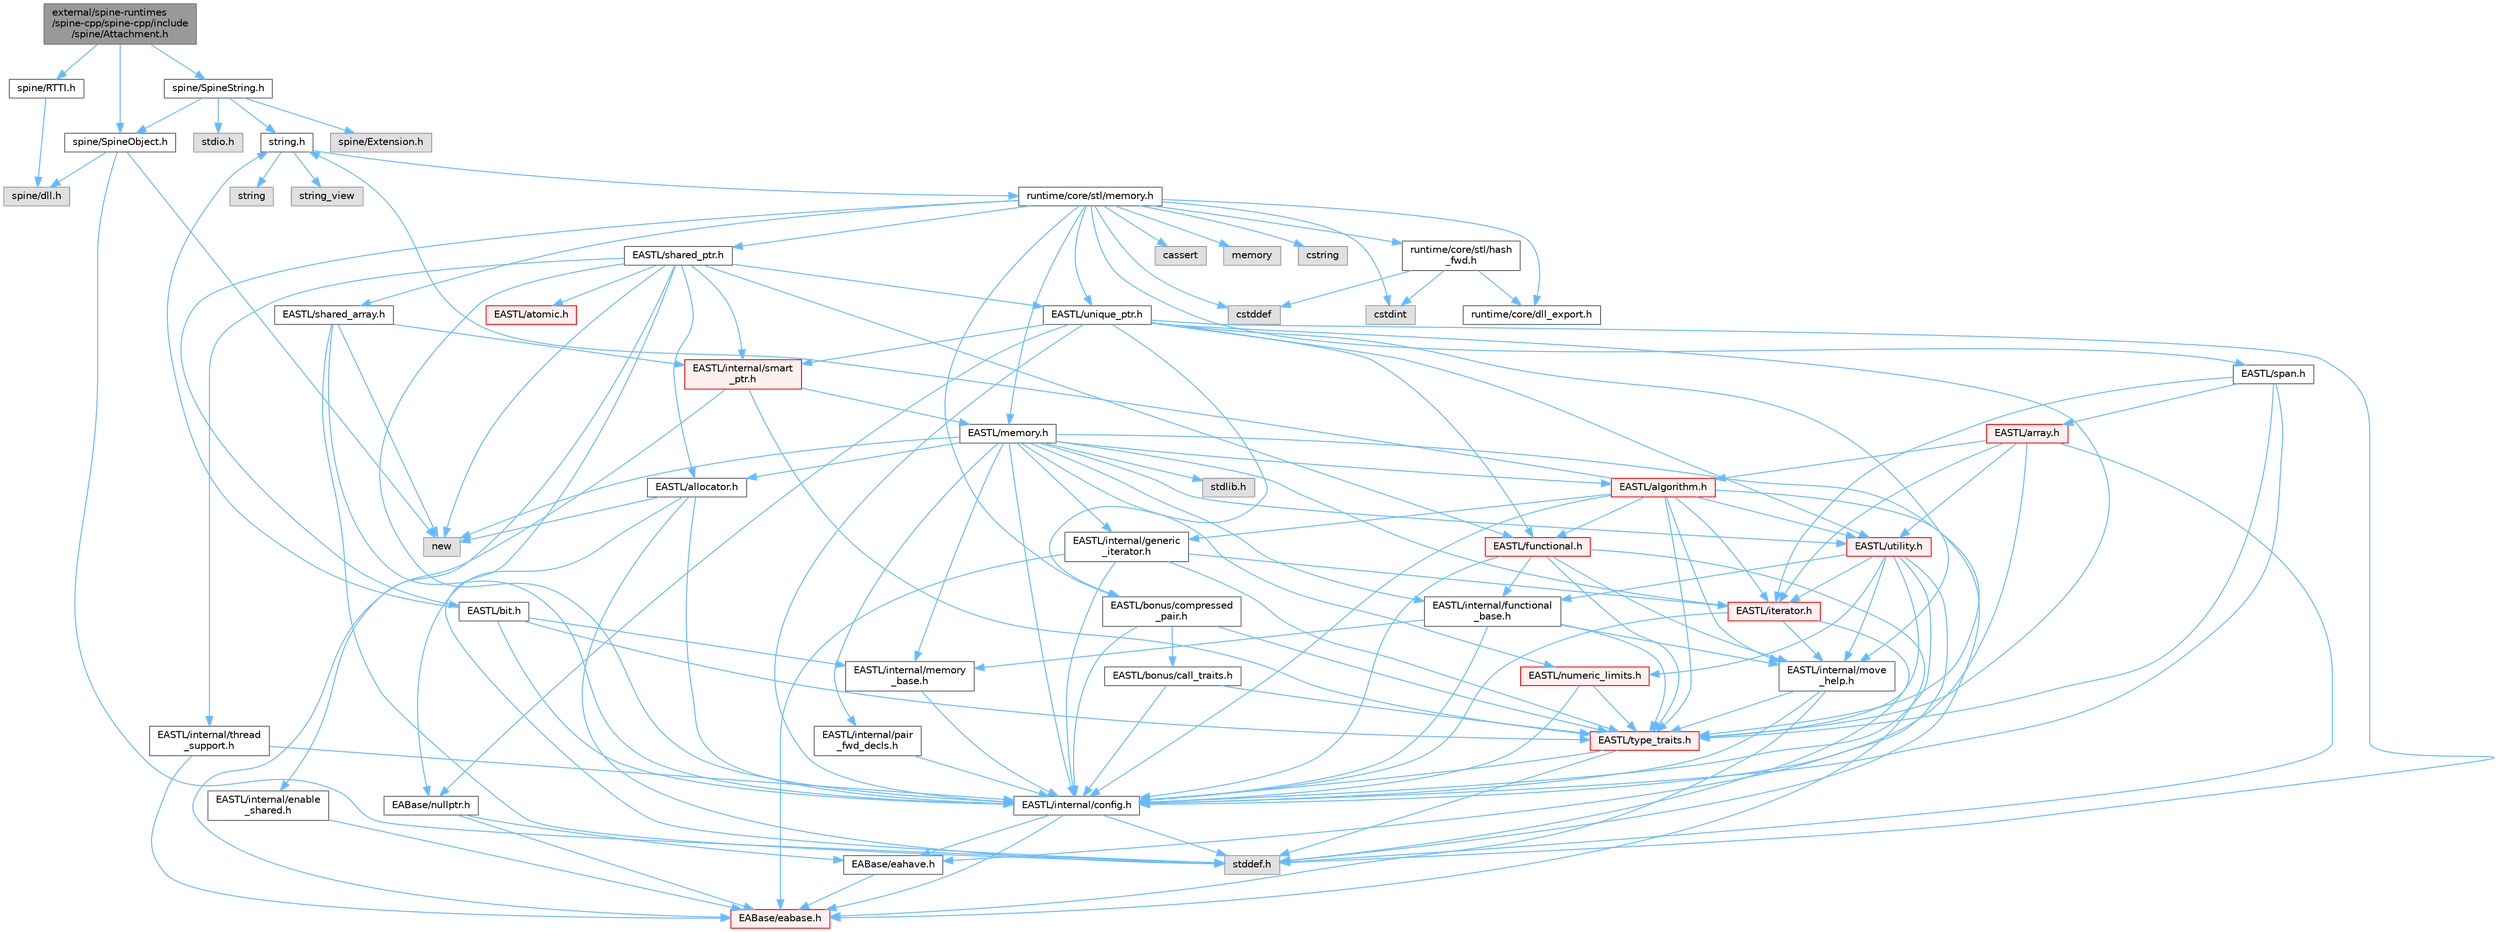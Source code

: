 digraph "external/spine-runtimes/spine-cpp/spine-cpp/include/spine/Attachment.h"
{
 // LATEX_PDF_SIZE
  bgcolor="transparent";
  edge [fontname=Helvetica,fontsize=10,labelfontname=Helvetica,labelfontsize=10];
  node [fontname=Helvetica,fontsize=10,shape=box,height=0.2,width=0.4];
  Node1 [id="Node000001",label="external/spine-runtimes\l/spine-cpp/spine-cpp/include\l/spine/Attachment.h",height=0.2,width=0.4,color="gray40", fillcolor="grey60", style="filled", fontcolor="black",tooltip=" "];
  Node1 -> Node2 [id="edge1_Node000001_Node000002",color="steelblue1",style="solid",tooltip=" "];
  Node2 [id="Node000002",label="spine/RTTI.h",height=0.2,width=0.4,color="grey40", fillcolor="white", style="filled",URL="$_r_t_t_i_8h.html",tooltip=" "];
  Node2 -> Node3 [id="edge2_Node000002_Node000003",color="steelblue1",style="solid",tooltip=" "];
  Node3 [id="Node000003",label="spine/dll.h",height=0.2,width=0.4,color="grey60", fillcolor="#E0E0E0", style="filled",tooltip=" "];
  Node1 -> Node4 [id="edge3_Node000001_Node000004",color="steelblue1",style="solid",tooltip=" "];
  Node4 [id="Node000004",label="spine/SpineObject.h",height=0.2,width=0.4,color="grey40", fillcolor="white", style="filled",URL="$_spine_object_8h.html",tooltip=" "];
  Node4 -> Node5 [id="edge4_Node000004_Node000005",color="steelblue1",style="solid",tooltip=" "];
  Node5 [id="Node000005",label="new",height=0.2,width=0.4,color="grey60", fillcolor="#E0E0E0", style="filled",tooltip=" "];
  Node4 -> Node6 [id="edge5_Node000004_Node000006",color="steelblue1",style="solid",tooltip=" "];
  Node6 [id="Node000006",label="stddef.h",height=0.2,width=0.4,color="grey60", fillcolor="#E0E0E0", style="filled",tooltip=" "];
  Node4 -> Node3 [id="edge6_Node000004_Node000003",color="steelblue1",style="solid",tooltip=" "];
  Node1 -> Node7 [id="edge7_Node000001_Node000007",color="steelblue1",style="solid",tooltip=" "];
  Node7 [id="Node000007",label="spine/SpineString.h",height=0.2,width=0.4,color="grey40", fillcolor="white", style="filled",URL="$_spine_string_8h.html",tooltip=" "];
  Node7 -> Node4 [id="edge8_Node000007_Node000004",color="steelblue1",style="solid",tooltip=" "];
  Node7 -> Node8 [id="edge9_Node000007_Node000008",color="steelblue1",style="solid",tooltip=" "];
  Node8 [id="Node000008",label="spine/Extension.h",height=0.2,width=0.4,color="grey60", fillcolor="#E0E0E0", style="filled",tooltip=" "];
  Node7 -> Node9 [id="edge10_Node000007_Node000009",color="steelblue1",style="solid",tooltip=" "];
  Node9 [id="Node000009",label="string.h",height=0.2,width=0.4,color="grey40", fillcolor="white", style="filled",URL="$string_8h.html",tooltip=" "];
  Node9 -> Node10 [id="edge11_Node000009_Node000010",color="steelblue1",style="solid",tooltip=" "];
  Node10 [id="Node000010",label="string",height=0.2,width=0.4,color="grey60", fillcolor="#E0E0E0", style="filled",tooltip=" "];
  Node9 -> Node11 [id="edge12_Node000009_Node000011",color="steelblue1",style="solid",tooltip=" "];
  Node11 [id="Node000011",label="string_view",height=0.2,width=0.4,color="grey60", fillcolor="#E0E0E0", style="filled",tooltip=" "];
  Node9 -> Node12 [id="edge13_Node000009_Node000012",color="steelblue1",style="solid",tooltip=" "];
  Node12 [id="Node000012",label="runtime/core/stl/memory.h",height=0.2,width=0.4,color="grey40", fillcolor="white", style="filled",URL="$runtime_2core_2stl_2memory_8h.html",tooltip=" "];
  Node12 -> Node13 [id="edge14_Node000012_Node000013",color="steelblue1",style="solid",tooltip=" "];
  Node13 [id="Node000013",label="cstddef",height=0.2,width=0.4,color="grey60", fillcolor="#E0E0E0", style="filled",tooltip=" "];
  Node12 -> Node14 [id="edge15_Node000012_Node000014",color="steelblue1",style="solid",tooltip=" "];
  Node14 [id="Node000014",label="cstdint",height=0.2,width=0.4,color="grey60", fillcolor="#E0E0E0", style="filled",tooltip=" "];
  Node12 -> Node15 [id="edge16_Node000012_Node000015",color="steelblue1",style="solid",tooltip=" "];
  Node15 [id="Node000015",label="cassert",height=0.2,width=0.4,color="grey60", fillcolor="#E0E0E0", style="filled",tooltip=" "];
  Node12 -> Node16 [id="edge17_Node000012_Node000016",color="steelblue1",style="solid",tooltip=" "];
  Node16 [id="Node000016",label="memory",height=0.2,width=0.4,color="grey60", fillcolor="#E0E0E0", style="filled",tooltip=" "];
  Node12 -> Node17 [id="edge18_Node000012_Node000017",color="steelblue1",style="solid",tooltip=" "];
  Node17 [id="Node000017",label="cstring",height=0.2,width=0.4,color="grey60", fillcolor="#E0E0E0", style="filled",tooltip=" "];
  Node12 -> Node18 [id="edge19_Node000012_Node000018",color="steelblue1",style="solid",tooltip=" "];
  Node18 [id="Node000018",label="EASTL/bit.h",height=0.2,width=0.4,color="grey40", fillcolor="white", style="filled",URL="$bit_8h.html",tooltip=" "];
  Node18 -> Node19 [id="edge20_Node000018_Node000019",color="steelblue1",style="solid",tooltip=" "];
  Node19 [id="Node000019",label="EASTL/internal/config.h",height=0.2,width=0.4,color="grey40", fillcolor="white", style="filled",URL="$runtime_2_e_a_s_t_l_2include_2_e_a_s_t_l_2internal_2config_8h.html",tooltip=" "];
  Node19 -> Node20 [id="edge21_Node000019_Node000020",color="steelblue1",style="solid",tooltip=" "];
  Node20 [id="Node000020",label="EABase/eabase.h",height=0.2,width=0.4,color="red", fillcolor="#FFF0F0", style="filled",URL="$eabase_8h.html",tooltip=" "];
  Node19 -> Node26 [id="edge22_Node000019_Node000026",color="steelblue1",style="solid",tooltip=" "];
  Node26 [id="Node000026",label="EABase/eahave.h",height=0.2,width=0.4,color="grey40", fillcolor="white", style="filled",URL="$eahave_8h.html",tooltip=" "];
  Node26 -> Node20 [id="edge23_Node000026_Node000020",color="steelblue1",style="solid",tooltip=" "];
  Node19 -> Node6 [id="edge24_Node000019_Node000006",color="steelblue1",style="solid",tooltip=" "];
  Node18 -> Node27 [id="edge25_Node000018_Node000027",color="steelblue1",style="solid",tooltip=" "];
  Node27 [id="Node000027",label="EASTL/internal/memory\l_base.h",height=0.2,width=0.4,color="grey40", fillcolor="white", style="filled",URL="$memory__base_8h.html",tooltip=" "];
  Node27 -> Node19 [id="edge26_Node000027_Node000019",color="steelblue1",style="solid",tooltip=" "];
  Node18 -> Node28 [id="edge27_Node000018_Node000028",color="steelblue1",style="solid",tooltip=" "];
  Node28 [id="Node000028",label="EASTL/type_traits.h",height=0.2,width=0.4,color="red", fillcolor="#FFF0F0", style="filled",URL="$_e_a_s_t_l_2include_2_e_a_s_t_l_2type__traits_8h.html",tooltip=" "];
  Node28 -> Node19 [id="edge28_Node000028_Node000019",color="steelblue1",style="solid",tooltip=" "];
  Node28 -> Node6 [id="edge29_Node000028_Node000006",color="steelblue1",style="solid",tooltip=" "];
  Node18 -> Node9 [id="edge30_Node000018_Node000009",color="steelblue1",style="solid",tooltip=" "];
  Node12 -> Node38 [id="edge31_Node000012_Node000038",color="steelblue1",style="solid",tooltip=" "];
  Node38 [id="Node000038",label="EASTL/memory.h",height=0.2,width=0.4,color="grey40", fillcolor="white", style="filled",URL="$runtime_2_e_a_s_t_l_2include_2_e_a_s_t_l_2memory_8h.html",tooltip=" "];
  Node38 -> Node19 [id="edge32_Node000038_Node000019",color="steelblue1",style="solid",tooltip=" "];
  Node38 -> Node27 [id="edge33_Node000038_Node000027",color="steelblue1",style="solid",tooltip=" "];
  Node38 -> Node39 [id="edge34_Node000038_Node000039",color="steelblue1",style="solid",tooltip=" "];
  Node39 [id="Node000039",label="EASTL/internal/generic\l_iterator.h",height=0.2,width=0.4,color="grey40", fillcolor="white", style="filled",URL="$generic__iterator_8h.html",tooltip=" "];
  Node39 -> Node20 [id="edge35_Node000039_Node000020",color="steelblue1",style="solid",tooltip=" "];
  Node39 -> Node19 [id="edge36_Node000039_Node000019",color="steelblue1",style="solid",tooltip=" "];
  Node39 -> Node40 [id="edge37_Node000039_Node000040",color="steelblue1",style="solid",tooltip=" "];
  Node40 [id="Node000040",label="EASTL/iterator.h",height=0.2,width=0.4,color="red", fillcolor="#FFF0F0", style="filled",URL="$_e_a_s_t_l_2include_2_e_a_s_t_l_2iterator_8h.html",tooltip=" "];
  Node40 -> Node19 [id="edge38_Node000040_Node000019",color="steelblue1",style="solid",tooltip=" "];
  Node40 -> Node41 [id="edge39_Node000040_Node000041",color="steelblue1",style="solid",tooltip=" "];
  Node41 [id="Node000041",label="EASTL/internal/move\l_help.h",height=0.2,width=0.4,color="grey40", fillcolor="white", style="filled",URL="$move__help_8h.html",tooltip=" "];
  Node41 -> Node20 [id="edge40_Node000041_Node000020",color="steelblue1",style="solid",tooltip=" "];
  Node41 -> Node19 [id="edge41_Node000041_Node000019",color="steelblue1",style="solid",tooltip=" "];
  Node41 -> Node28 [id="edge42_Node000041_Node000028",color="steelblue1",style="solid",tooltip=" "];
  Node40 -> Node6 [id="edge43_Node000040_Node000006",color="steelblue1",style="solid",tooltip=" "];
  Node39 -> Node28 [id="edge44_Node000039_Node000028",color="steelblue1",style="solid",tooltip=" "];
  Node38 -> Node43 [id="edge45_Node000038_Node000043",color="steelblue1",style="solid",tooltip=" "];
  Node43 [id="Node000043",label="EASTL/internal/pair\l_fwd_decls.h",height=0.2,width=0.4,color="grey40", fillcolor="white", style="filled",URL="$pair__fwd__decls_8h.html",tooltip=" "];
  Node43 -> Node19 [id="edge46_Node000043_Node000019",color="steelblue1",style="solid",tooltip=" "];
  Node38 -> Node44 [id="edge47_Node000038_Node000044",color="steelblue1",style="solid",tooltip=" "];
  Node44 [id="Node000044",label="EASTL/internal/functional\l_base.h",height=0.2,width=0.4,color="grey40", fillcolor="white", style="filled",URL="$functional__base_8h.html",tooltip=" "];
  Node44 -> Node19 [id="edge48_Node000044_Node000019",color="steelblue1",style="solid",tooltip=" "];
  Node44 -> Node27 [id="edge49_Node000044_Node000027",color="steelblue1",style="solid",tooltip=" "];
  Node44 -> Node41 [id="edge50_Node000044_Node000041",color="steelblue1",style="solid",tooltip=" "];
  Node44 -> Node28 [id="edge51_Node000044_Node000028",color="steelblue1",style="solid",tooltip=" "];
  Node38 -> Node45 [id="edge52_Node000038_Node000045",color="steelblue1",style="solid",tooltip=" "];
  Node45 [id="Node000045",label="EASTL/algorithm.h",height=0.2,width=0.4,color="red", fillcolor="#FFF0F0", style="filled",URL="$_e_a_s_t_l_2include_2_e_a_s_t_l_2algorithm_8h.html",tooltip=" "];
  Node45 -> Node19 [id="edge53_Node000045_Node000019",color="steelblue1",style="solid",tooltip=" "];
  Node45 -> Node28 [id="edge54_Node000045_Node000028",color="steelblue1",style="solid",tooltip=" "];
  Node45 -> Node41 [id="edge55_Node000045_Node000041",color="steelblue1",style="solid",tooltip=" "];
  Node45 -> Node40 [id="edge56_Node000045_Node000040",color="steelblue1",style="solid",tooltip=" "];
  Node45 -> Node48 [id="edge57_Node000045_Node000048",color="steelblue1",style="solid",tooltip=" "];
  Node48 [id="Node000048",label="EASTL/functional.h",height=0.2,width=0.4,color="red", fillcolor="#FFF0F0", style="filled",URL="$_e_a_s_t_l_2include_2_e_a_s_t_l_2functional_8h.html",tooltip=" "];
  Node48 -> Node20 [id="edge58_Node000048_Node000020",color="steelblue1",style="solid",tooltip=" "];
  Node48 -> Node19 [id="edge59_Node000048_Node000019",color="steelblue1",style="solid",tooltip=" "];
  Node48 -> Node41 [id="edge60_Node000048_Node000041",color="steelblue1",style="solid",tooltip=" "];
  Node48 -> Node28 [id="edge61_Node000048_Node000028",color="steelblue1",style="solid",tooltip=" "];
  Node48 -> Node44 [id="edge62_Node000048_Node000044",color="steelblue1",style="solid",tooltip=" "];
  Node45 -> Node54 [id="edge63_Node000045_Node000054",color="steelblue1",style="solid",tooltip=" "];
  Node54 [id="Node000054",label="EASTL/utility.h",height=0.2,width=0.4,color="red", fillcolor="#FFF0F0", style="filled",URL="$runtime_2_e_a_s_t_l_2include_2_e_a_s_t_l_2utility_8h.html",tooltip=" "];
  Node54 -> Node19 [id="edge64_Node000054_Node000019",color="steelblue1",style="solid",tooltip=" "];
  Node54 -> Node28 [id="edge65_Node000054_Node000028",color="steelblue1",style="solid",tooltip=" "];
  Node54 -> Node40 [id="edge66_Node000054_Node000040",color="steelblue1",style="solid",tooltip=" "];
  Node54 -> Node55 [id="edge67_Node000054_Node000055",color="steelblue1",style="solid",tooltip=" "];
  Node55 [id="Node000055",label="EASTL/numeric_limits.h",height=0.2,width=0.4,color="red", fillcolor="#FFF0F0", style="filled",URL="$numeric__limits_8h.html",tooltip=" "];
  Node55 -> Node19 [id="edge68_Node000055_Node000019",color="steelblue1",style="solid",tooltip=" "];
  Node55 -> Node28 [id="edge69_Node000055_Node000028",color="steelblue1",style="solid",tooltip=" "];
  Node54 -> Node44 [id="edge70_Node000054_Node000044",color="steelblue1",style="solid",tooltip=" "];
  Node54 -> Node41 [id="edge71_Node000054_Node000041",color="steelblue1",style="solid",tooltip=" "];
  Node54 -> Node26 [id="edge72_Node000054_Node000026",color="steelblue1",style="solid",tooltip=" "];
  Node45 -> Node39 [id="edge73_Node000045_Node000039",color="steelblue1",style="solid",tooltip=" "];
  Node45 -> Node6 [id="edge74_Node000045_Node000006",color="steelblue1",style="solid",tooltip=" "];
  Node45 -> Node9 [id="edge75_Node000045_Node000009",color="steelblue1",style="solid",tooltip=" "];
  Node38 -> Node28 [id="edge76_Node000038_Node000028",color="steelblue1",style="solid",tooltip=" "];
  Node38 -> Node52 [id="edge77_Node000038_Node000052",color="steelblue1",style="solid",tooltip=" "];
  Node52 [id="Node000052",label="EASTL/allocator.h",height=0.2,width=0.4,color="grey40", fillcolor="white", style="filled",URL="$runtime_2_e_a_s_t_l_2include_2_e_a_s_t_l_2allocator_8h.html",tooltip=" "];
  Node52 -> Node19 [id="edge78_Node000052_Node000019",color="steelblue1",style="solid",tooltip=" "];
  Node52 -> Node30 [id="edge79_Node000052_Node000030",color="steelblue1",style="solid",tooltip=" "];
  Node30 [id="Node000030",label="EABase/nullptr.h",height=0.2,width=0.4,color="grey40", fillcolor="white", style="filled",URL="$nullptr_8h.html",tooltip=" "];
  Node30 -> Node20 [id="edge80_Node000030_Node000020",color="steelblue1",style="solid",tooltip=" "];
  Node30 -> Node26 [id="edge81_Node000030_Node000026",color="steelblue1",style="solid",tooltip=" "];
  Node52 -> Node6 [id="edge82_Node000052_Node000006",color="steelblue1",style="solid",tooltip=" "];
  Node52 -> Node5 [id="edge83_Node000052_Node000005",color="steelblue1",style="solid",tooltip=" "];
  Node38 -> Node40 [id="edge84_Node000038_Node000040",color="steelblue1",style="solid",tooltip=" "];
  Node38 -> Node54 [id="edge85_Node000038_Node000054",color="steelblue1",style="solid",tooltip=" "];
  Node38 -> Node55 [id="edge86_Node000038_Node000055",color="steelblue1",style="solid",tooltip=" "];
  Node38 -> Node64 [id="edge87_Node000038_Node000064",color="steelblue1",style="solid",tooltip=" "];
  Node64 [id="Node000064",label="stdlib.h",height=0.2,width=0.4,color="grey60", fillcolor="#E0E0E0", style="filled",tooltip=" "];
  Node38 -> Node5 [id="edge88_Node000038_Node000005",color="steelblue1",style="solid",tooltip=" "];
  Node12 -> Node65 [id="edge89_Node000012_Node000065",color="steelblue1",style="solid",tooltip=" "];
  Node65 [id="Node000065",label="EASTL/shared_array.h",height=0.2,width=0.4,color="grey40", fillcolor="white", style="filled",URL="$shared__array_8h.html",tooltip=" "];
  Node65 -> Node19 [id="edge90_Node000065_Node000019",color="steelblue1",style="solid",tooltip=" "];
  Node65 -> Node66 [id="edge91_Node000065_Node000066",color="steelblue1",style="solid",tooltip=" "];
  Node66 [id="Node000066",label="EASTL/internal/smart\l_ptr.h",height=0.2,width=0.4,color="red", fillcolor="#FFF0F0", style="filled",URL="$smart__ptr_8h.html",tooltip=" "];
  Node66 -> Node20 [id="edge92_Node000066_Node000020",color="steelblue1",style="solid",tooltip=" "];
  Node66 -> Node38 [id="edge93_Node000066_Node000038",color="steelblue1",style="solid",tooltip=" "];
  Node66 -> Node28 [id="edge94_Node000066_Node000028",color="steelblue1",style="solid",tooltip=" "];
  Node65 -> Node5 [id="edge95_Node000065_Node000005",color="steelblue1",style="solid",tooltip=" "];
  Node65 -> Node6 [id="edge96_Node000065_Node000006",color="steelblue1",style="solid",tooltip=" "];
  Node12 -> Node68 [id="edge97_Node000012_Node000068",color="steelblue1",style="solid",tooltip=" "];
  Node68 [id="Node000068",label="EASTL/unique_ptr.h",height=0.2,width=0.4,color="grey40", fillcolor="white", style="filled",URL="$unique__ptr_8h.html",tooltip=" "];
  Node68 -> Node30 [id="edge98_Node000068_Node000030",color="steelblue1",style="solid",tooltip=" "];
  Node68 -> Node69 [id="edge99_Node000068_Node000069",color="steelblue1",style="solid",tooltip=" "];
  Node69 [id="Node000069",label="EASTL/bonus/compressed\l_pair.h",height=0.2,width=0.4,color="grey40", fillcolor="white", style="filled",URL="$compressed__pair_8h.html",tooltip=" "];
  Node69 -> Node19 [id="edge100_Node000069_Node000019",color="steelblue1",style="solid",tooltip=" "];
  Node69 -> Node28 [id="edge101_Node000069_Node000028",color="steelblue1",style="solid",tooltip=" "];
  Node69 -> Node70 [id="edge102_Node000069_Node000070",color="steelblue1",style="solid",tooltip=" "];
  Node70 [id="Node000070",label="EASTL/bonus/call_traits.h",height=0.2,width=0.4,color="grey40", fillcolor="white", style="filled",URL="$call__traits_8h.html",tooltip=" "];
  Node70 -> Node19 [id="edge103_Node000070_Node000019",color="steelblue1",style="solid",tooltip=" "];
  Node70 -> Node28 [id="edge104_Node000070_Node000028",color="steelblue1",style="solid",tooltip=" "];
  Node68 -> Node48 [id="edge105_Node000068_Node000048",color="steelblue1",style="solid",tooltip=" "];
  Node68 -> Node19 [id="edge106_Node000068_Node000019",color="steelblue1",style="solid",tooltip=" "];
  Node68 -> Node41 [id="edge107_Node000068_Node000041",color="steelblue1",style="solid",tooltip=" "];
  Node68 -> Node66 [id="edge108_Node000068_Node000066",color="steelblue1",style="solid",tooltip=" "];
  Node68 -> Node28 [id="edge109_Node000068_Node000028",color="steelblue1",style="solid",tooltip=" "];
  Node68 -> Node54 [id="edge110_Node000068_Node000054",color="steelblue1",style="solid",tooltip=" "];
  Node68 -> Node6 [id="edge111_Node000068_Node000006",color="steelblue1",style="solid",tooltip=" "];
  Node12 -> Node71 [id="edge112_Node000012_Node000071",color="steelblue1",style="solid",tooltip=" "];
  Node71 [id="Node000071",label="EASTL/shared_ptr.h",height=0.2,width=0.4,color="grey40", fillcolor="white", style="filled",URL="$shared__ptr_8h.html",tooltip=" "];
  Node71 -> Node19 [id="edge113_Node000071_Node000019",color="steelblue1",style="solid",tooltip=" "];
  Node71 -> Node66 [id="edge114_Node000071_Node000066",color="steelblue1",style="solid",tooltip=" "];
  Node71 -> Node72 [id="edge115_Node000071_Node000072",color="steelblue1",style="solid",tooltip=" "];
  Node72 [id="Node000072",label="EASTL/internal/thread\l_support.h",height=0.2,width=0.4,color="grey40", fillcolor="white", style="filled",URL="$thread__support_8h.html",tooltip=" "];
  Node72 -> Node20 [id="edge116_Node000072_Node000020",color="steelblue1",style="solid",tooltip=" "];
  Node72 -> Node19 [id="edge117_Node000072_Node000019",color="steelblue1",style="solid",tooltip=" "];
  Node71 -> Node68 [id="edge118_Node000071_Node000068",color="steelblue1",style="solid",tooltip=" "];
  Node71 -> Node48 [id="edge119_Node000071_Node000048",color="steelblue1",style="solid",tooltip=" "];
  Node71 -> Node52 [id="edge120_Node000071_Node000052",color="steelblue1",style="solid",tooltip=" "];
  Node71 -> Node73 [id="edge121_Node000071_Node000073",color="steelblue1",style="solid",tooltip=" "];
  Node73 [id="Node000073",label="EASTL/atomic.h",height=0.2,width=0.4,color="red", fillcolor="#FFF0F0", style="filled",URL="$runtime_2_e_a_s_t_l_2include_2_e_a_s_t_l_2atomic_8h.html",tooltip=" "];
  Node71 -> Node5 [id="edge122_Node000071_Node000005",color="steelblue1",style="solid",tooltip=" "];
  Node71 -> Node6 [id="edge123_Node000071_Node000006",color="steelblue1",style="solid",tooltip=" "];
  Node71 -> Node150 [id="edge124_Node000071_Node000150",color="steelblue1",style="solid",tooltip=" "];
  Node150 [id="Node000150",label="EASTL/internal/enable\l_shared.h",height=0.2,width=0.4,color="grey40", fillcolor="white", style="filled",URL="$enable__shared_8h.html",tooltip=" "];
  Node150 -> Node20 [id="edge125_Node000150_Node000020",color="steelblue1",style="solid",tooltip=" "];
  Node12 -> Node151 [id="edge126_Node000012_Node000151",color="steelblue1",style="solid",tooltip=" "];
  Node151 [id="Node000151",label="EASTL/span.h",height=0.2,width=0.4,color="grey40", fillcolor="white", style="filled",URL="$span_8h.html",tooltip=" "];
  Node151 -> Node19 [id="edge127_Node000151_Node000019",color="steelblue1",style="solid",tooltip=" "];
  Node151 -> Node28 [id="edge128_Node000151_Node000028",color="steelblue1",style="solid",tooltip=" "];
  Node151 -> Node40 [id="edge129_Node000151_Node000040",color="steelblue1",style="solid",tooltip=" "];
  Node151 -> Node152 [id="edge130_Node000151_Node000152",color="steelblue1",style="solid",tooltip=" "];
  Node152 [id="Node000152",label="EASTL/array.h",height=0.2,width=0.4,color="red", fillcolor="#FFF0F0", style="filled",URL="$runtime_2_e_a_s_t_l_2include_2_e_a_s_t_l_2array_8h.html",tooltip=" "];
  Node152 -> Node19 [id="edge131_Node000152_Node000019",color="steelblue1",style="solid",tooltip=" "];
  Node152 -> Node40 [id="edge132_Node000152_Node000040",color="steelblue1",style="solid",tooltip=" "];
  Node152 -> Node45 [id="edge133_Node000152_Node000045",color="steelblue1",style="solid",tooltip=" "];
  Node152 -> Node54 [id="edge134_Node000152_Node000054",color="steelblue1",style="solid",tooltip=" "];
  Node152 -> Node6 [id="edge135_Node000152_Node000006",color="steelblue1",style="solid",tooltip=" "];
  Node12 -> Node69 [id="edge136_Node000012_Node000069",color="steelblue1",style="solid",tooltip=" "];
  Node12 -> Node154 [id="edge137_Node000012_Node000154",color="steelblue1",style="solid",tooltip=" "];
  Node154 [id="Node000154",label="runtime/core/dll_export.h",height=0.2,width=0.4,color="grey40", fillcolor="white", style="filled",URL="$dll__export_8h.html",tooltip=" "];
  Node12 -> Node155 [id="edge138_Node000012_Node000155",color="steelblue1",style="solid",tooltip=" "];
  Node155 [id="Node000155",label="runtime/core/stl/hash\l_fwd.h",height=0.2,width=0.4,color="grey40", fillcolor="white", style="filled",URL="$hash__fwd_8h.html",tooltip=" "];
  Node155 -> Node13 [id="edge139_Node000155_Node000013",color="steelblue1",style="solid",tooltip=" "];
  Node155 -> Node14 [id="edge140_Node000155_Node000014",color="steelblue1",style="solid",tooltip=" "];
  Node155 -> Node154 [id="edge141_Node000155_Node000154",color="steelblue1",style="solid",tooltip=" "];
  Node7 -> Node156 [id="edge142_Node000007_Node000156",color="steelblue1",style="solid",tooltip=" "];
  Node156 [id="Node000156",label="stdio.h",height=0.2,width=0.4,color="grey60", fillcolor="#E0E0E0", style="filled",tooltip=" "];
}
